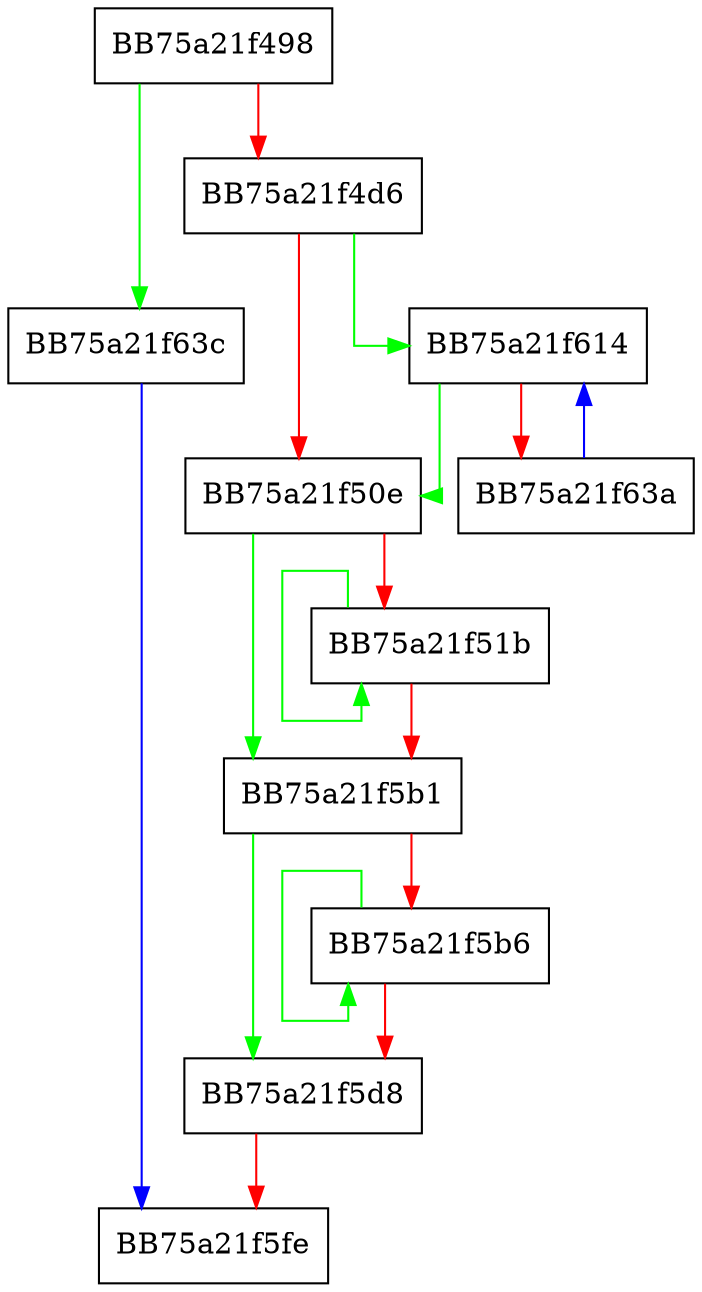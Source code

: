 digraph MSIL_KCRC {
  node [shape="box"];
  graph [splines=ortho];
  BB75a21f498 -> BB75a21f63c [color="green"];
  BB75a21f498 -> BB75a21f4d6 [color="red"];
  BB75a21f4d6 -> BB75a21f614 [color="green"];
  BB75a21f4d6 -> BB75a21f50e [color="red"];
  BB75a21f50e -> BB75a21f5b1 [color="green"];
  BB75a21f50e -> BB75a21f51b [color="red"];
  BB75a21f51b -> BB75a21f51b [color="green"];
  BB75a21f51b -> BB75a21f5b1 [color="red"];
  BB75a21f5b1 -> BB75a21f5d8 [color="green"];
  BB75a21f5b1 -> BB75a21f5b6 [color="red"];
  BB75a21f5b6 -> BB75a21f5b6 [color="green"];
  BB75a21f5b6 -> BB75a21f5d8 [color="red"];
  BB75a21f5d8 -> BB75a21f5fe [color="red"];
  BB75a21f614 -> BB75a21f50e [color="green"];
  BB75a21f614 -> BB75a21f63a [color="red"];
  BB75a21f63a -> BB75a21f614 [color="blue"];
  BB75a21f63c -> BB75a21f5fe [color="blue"];
}